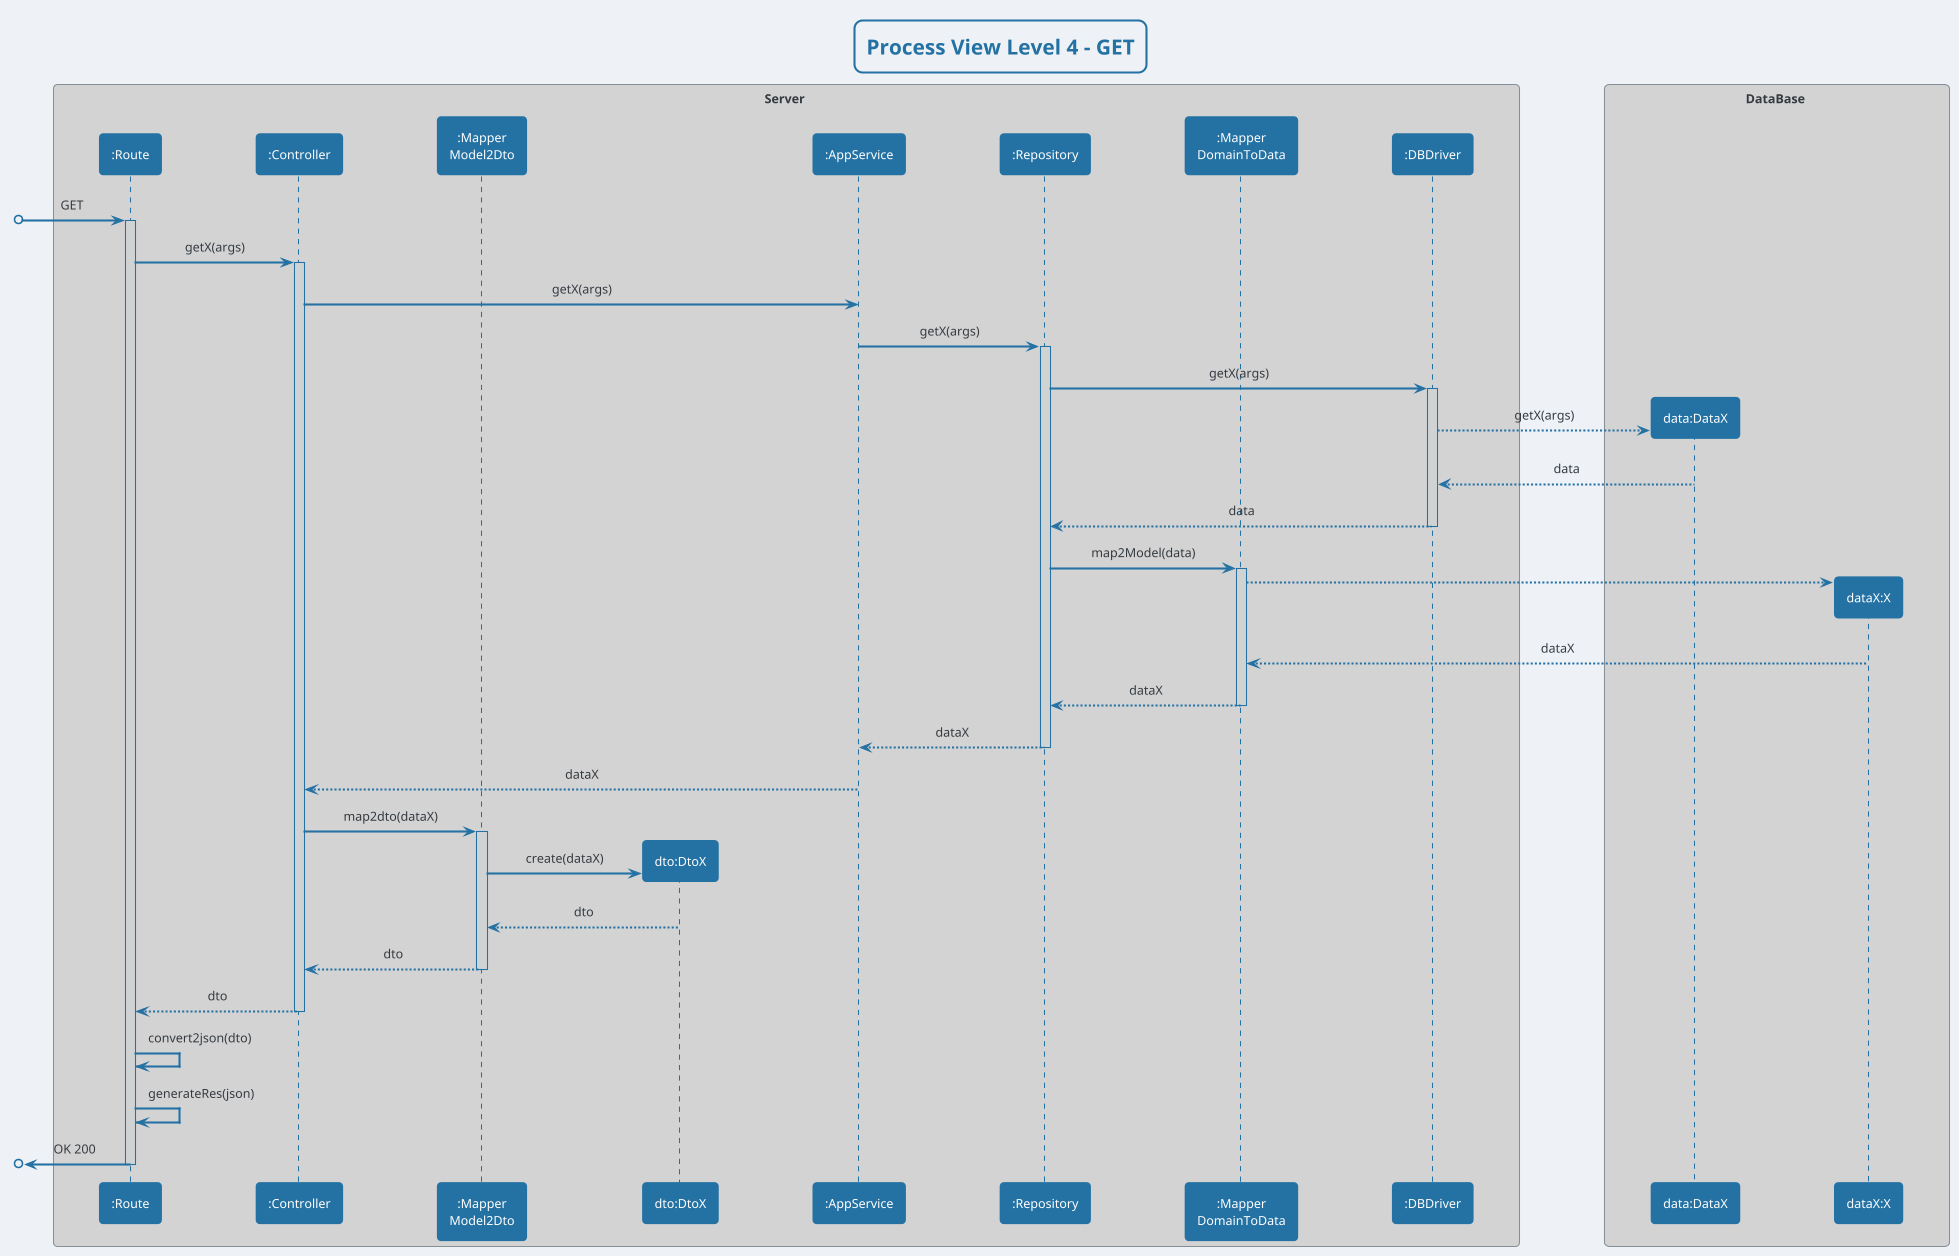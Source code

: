 @startuml

!theme cerulean
skinparam backgroundColor #EEF2F7
skinparam titleBorderRoundCorner 15
skinparam titleBorderThickness 2
skinparam titleBorderColor #2471A3
skinparam titleFontColor #2471A3
skinparam sequenceArrowThickness 2
skinparam defaultTextAlignment center
skinparam sequenceParticipantBorderThickness 2
skinparam sequenceParticipantFontColor white
skinparam sequenceLifeLineBorderColor #2471A3
skinparam sequenceLifeLineBorderThickness 1.5
skinparam sequenceParticipantBackgroundColor #2471A3
skinparam sequenceParticipantBorderColor #2471A3
skinparam ArrowColor #2471A3
skinparam ArrowThickness 2
skinparam sequenceLifeLineBackgroundColor #D0D3D4


title Process View Level 4 - GET

box Server #lightgray
participant ":Route" as route
participant ":Controller" as controller
participant ":Mapper\nModel2Dto" as modeltodto
participant "dto:DtoX" as dto
participant ":AppService" as appservice
participant ":Repository" as repository
participant ":Mapper\nDomainToData" as domtodata
participant ":DBDriver" as dbdriver
endbox

box DataBase #lightgray
participant "data:DataX" as dataX
participant "dataX:X" as Xobj
end box


[o-> route : GET
activate route
route -> controller : getX(args)
activate controller
controller -> appservice : getX(args)
appservice -> repository : getX(args)
activate repository
repository -> dbdriver : getX(args)
activate dbdriver
dbdriver --> dataX** : getX(args)
dataX --> dbdriver : data
dbdriver --> repository : data
deactivate
repository -> domtodata : map2Model(data)
activate domtodata
domtodata --> Xobj**
Xobj --> domtodata : dataX
domtodata --> repository : dataX
deactivate
repository --> appservice : dataX
deactivate
appservice --> controller : dataX
controller -> modeltodto : map2dto(dataX)
activate modeltodto
modeltodto -> dto** : create(dataX)
dto --> modeltodto : dto
modeltodto --> controller : dto
deactivate
controller --> route : dto
deactivate
route -> route: convert2json(dto)
route -> route : generateRes(json)
[o<- route : OK 200
deactivate

@enduml